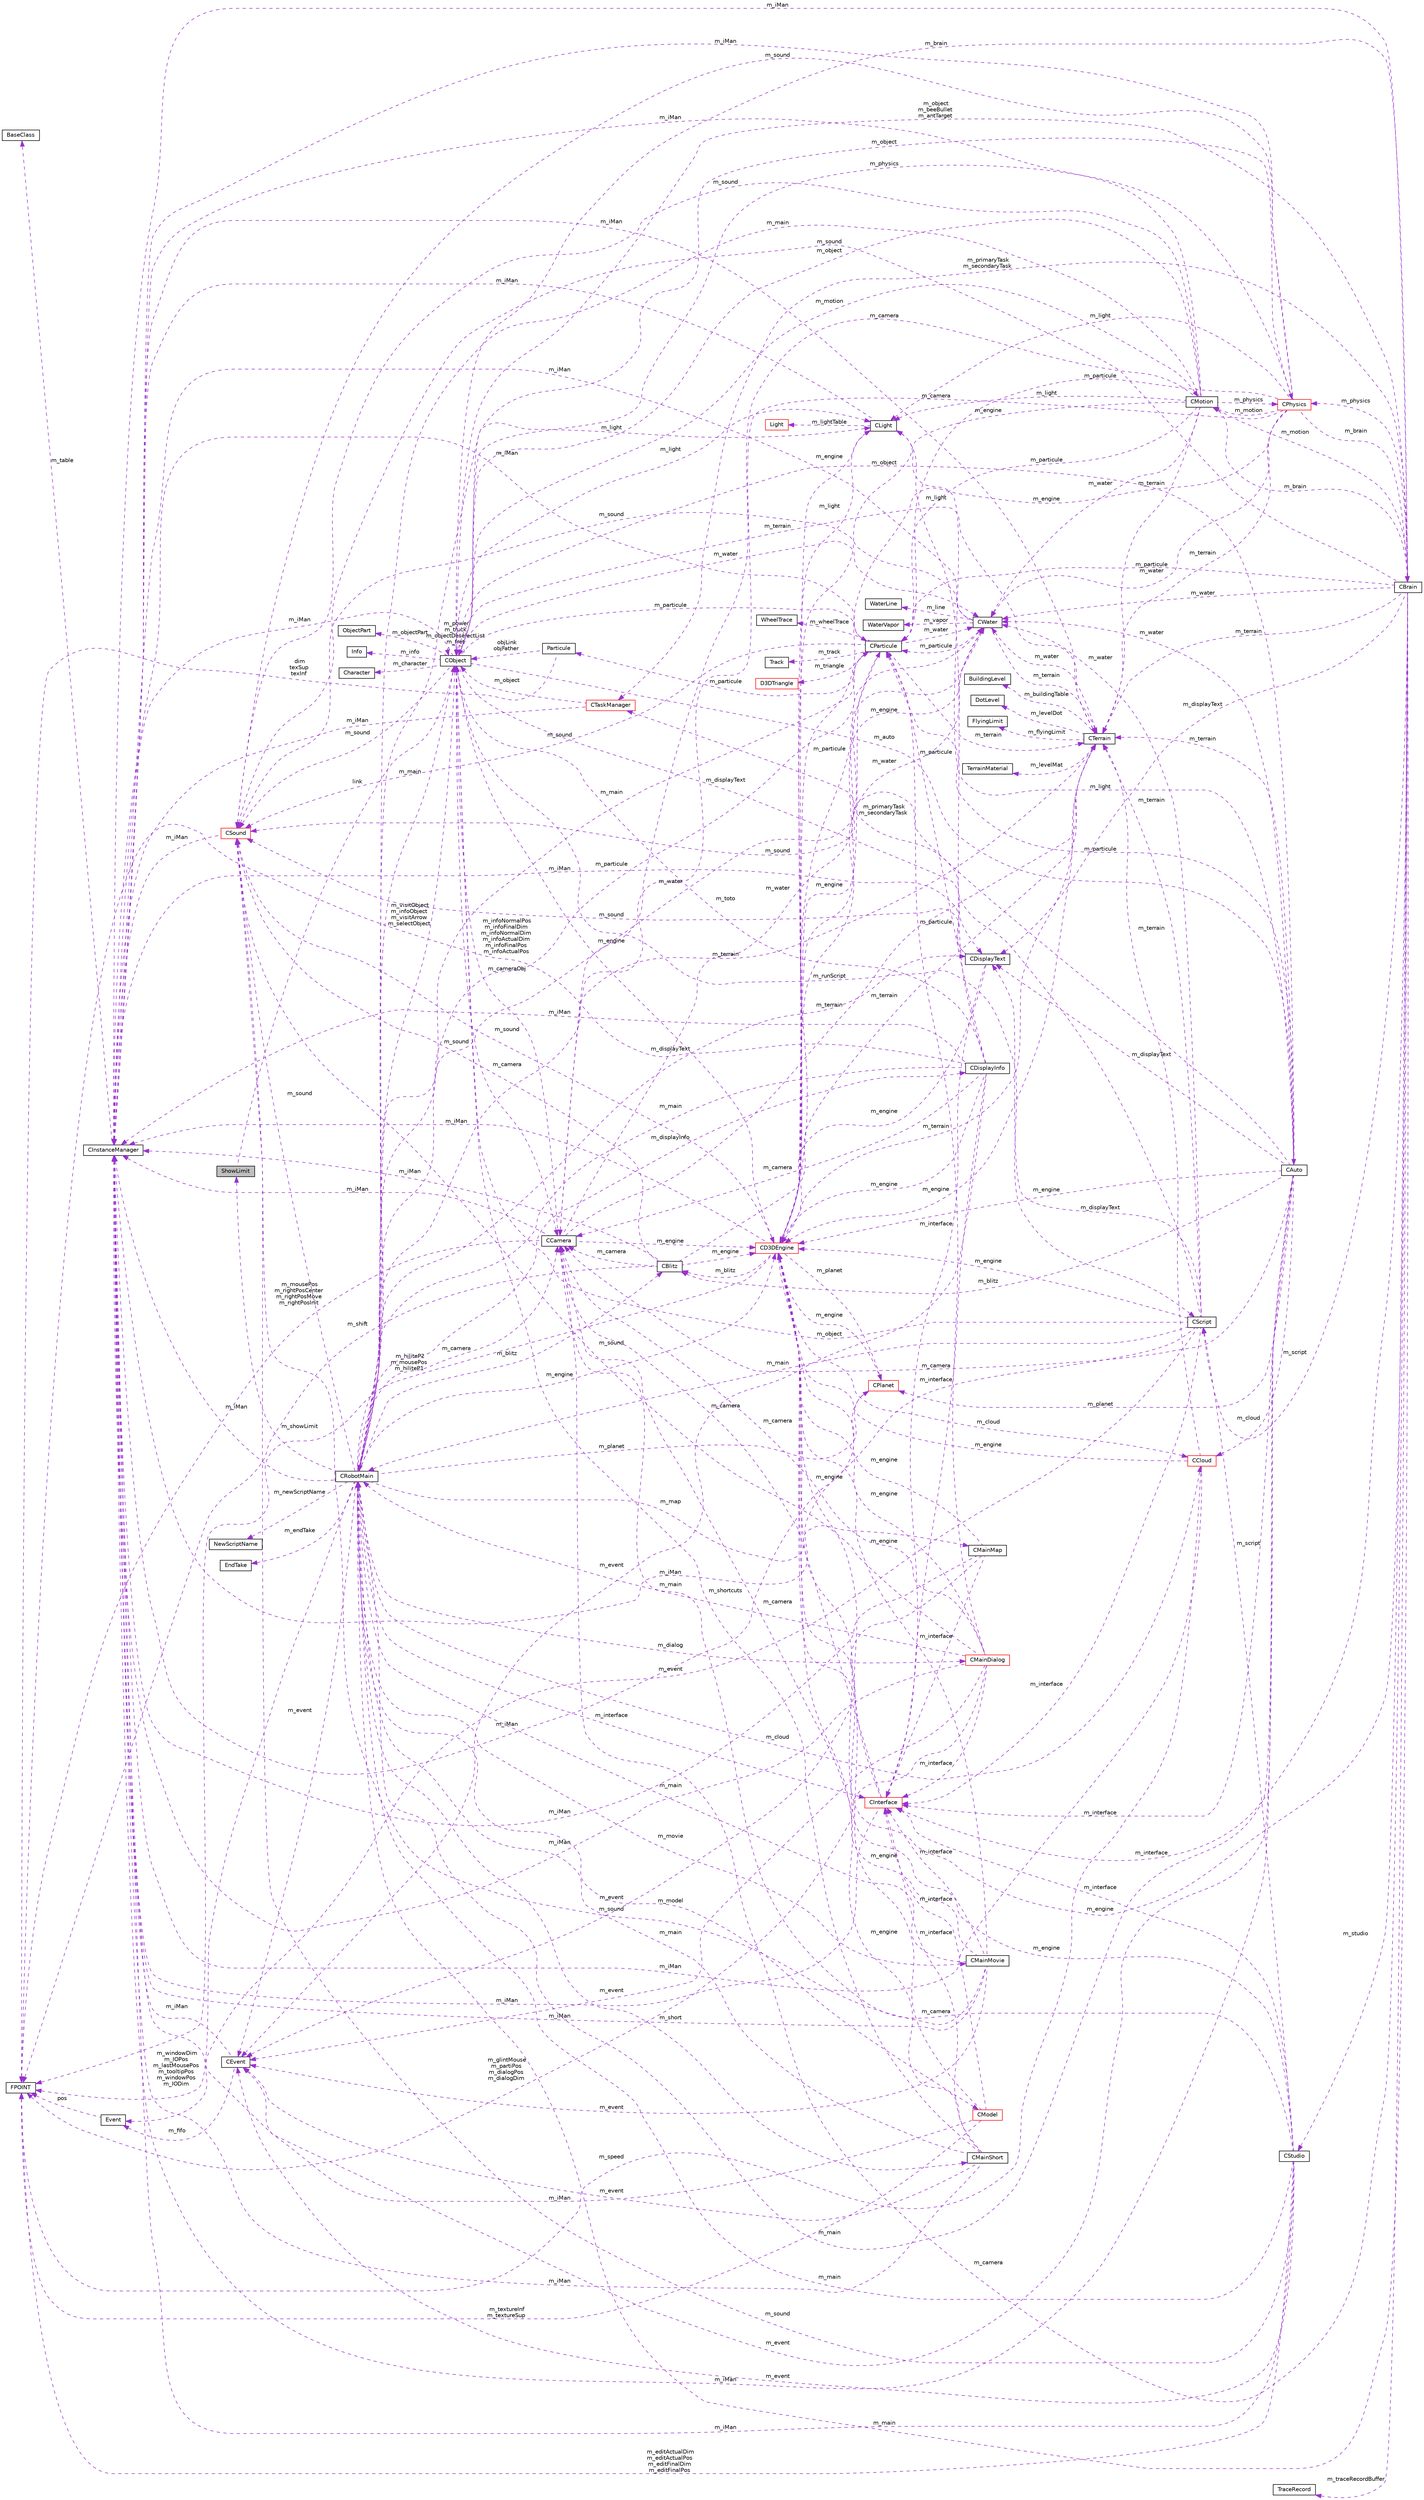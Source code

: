 digraph G
{
  edge [fontname="Helvetica",fontsize="10",labelfontname="Helvetica",labelfontsize="10"];
  node [fontname="Helvetica",fontsize="10",shape=record];
  rankdir="LR";
  Node1 [label="ShowLimit",height=0.2,width=0.4,color="black", fillcolor="grey75", style="filled" fontcolor="black"];
  Node2 -> Node1 [dir="back",color="darkorchid3",fontsize="10",style="dashed",label=" link" ,fontname="Helvetica"];
  Node2 [label="CObject",height=0.2,width=0.4,color="black", fillcolor="white", style="filled",URL="$class_c_object.html"];
  Node3 -> Node2 [dir="back",color="darkorchid3",fontsize="10",style="dashed",label=" m_particule" ,fontname="Helvetica"];
  Node3 [label="CParticule",height=0.2,width=0.4,color="black", fillcolor="white", style="filled",URL="$class_c_particule.html"];
  Node4 -> Node3 [dir="back",color="darkorchid3",fontsize="10",style="dashed",label=" m_water" ,fontname="Helvetica"];
  Node4 [label="CWater",height=0.2,width=0.4,color="black", fillcolor="white", style="filled",URL="$class_c_water.html"];
  Node3 -> Node4 [dir="back",color="darkorchid3",fontsize="10",style="dashed",label=" m_particule" ,fontname="Helvetica"];
  Node5 -> Node4 [dir="back",color="darkorchid3",fontsize="10",style="dashed",label=" m_iMan" ,fontname="Helvetica"];
  Node5 [label="CInstanceManager",height=0.2,width=0.4,color="black", fillcolor="white", style="filled",URL="$class_c_instance_manager.html"];
  Node6 -> Node5 [dir="back",color="darkorchid3",fontsize="10",style="dashed",label=" m_table" ,fontname="Helvetica"];
  Node6 [label="BaseClass",height=0.2,width=0.4,color="black", fillcolor="white", style="filled",URL="$struct_base_class.html"];
  Node7 -> Node4 [dir="back",color="darkorchid3",fontsize="10",style="dashed",label=" m_terrain" ,fontname="Helvetica"];
  Node7 [label="CTerrain",height=0.2,width=0.4,color="black", fillcolor="white", style="filled",URL="$class_c_terrain.html"];
  Node8 -> Node7 [dir="back",color="darkorchid3",fontsize="10",style="dashed",label=" m_levelMat" ,fontname="Helvetica"];
  Node8 [label="TerrainMaterial",height=0.2,width=0.4,color="black", fillcolor="white", style="filled",URL="$struct_terrain_material.html"];
  Node4 -> Node7 [dir="back",color="darkorchid3",fontsize="10",style="dashed",label=" m_water" ,fontname="Helvetica"];
  Node9 -> Node7 [dir="back",color="darkorchid3",fontsize="10",style="dashed",label=" m_buildingTable" ,fontname="Helvetica"];
  Node9 [label="BuildingLevel",height=0.2,width=0.4,color="black", fillcolor="white", style="filled",URL="$struct_building_level.html"];
  Node5 -> Node7 [dir="back",color="darkorchid3",fontsize="10",style="dashed",label=" m_iMan" ,fontname="Helvetica"];
  Node10 -> Node7 [dir="back",color="darkorchid3",fontsize="10",style="dashed",label=" m_levelDot" ,fontname="Helvetica"];
  Node10 [label="DotLevel",height=0.2,width=0.4,color="black", fillcolor="white", style="filled",URL="$struct_dot_level.html"];
  Node11 -> Node7 [dir="back",color="darkorchid3",fontsize="10",style="dashed",label=" m_engine" ,fontname="Helvetica"];
  Node11 [label="CD3DEngine",height=0.2,width=0.4,color="red", fillcolor="white", style="filled",URL="$class_c_d3_d_engine.html"];
  Node3 -> Node11 [dir="back",color="darkorchid3",fontsize="10",style="dashed",label=" m_particule" ,fontname="Helvetica"];
  Node4 -> Node11 [dir="back",color="darkorchid3",fontsize="10",style="dashed",label=" m_water" ,fontname="Helvetica"];
  Node12 -> Node11 [dir="back",color="darkorchid3",fontsize="10",style="dashed",label=" m_blitz" ,fontname="Helvetica"];
  Node12 [label="CBlitz",height=0.2,width=0.4,color="black", fillcolor="white", style="filled",URL="$class_c_blitz.html"];
  Node13 -> Node12 [dir="back",color="darkorchid3",fontsize="10",style="dashed",label=" m_camera" ,fontname="Helvetica"];
  Node13 [label="CCamera",height=0.2,width=0.4,color="black", fillcolor="white", style="filled",URL="$class_c_camera.html"];
  Node4 -> Node13 [dir="back",color="darkorchid3",fontsize="10",style="dashed",label=" m_water" ,fontname="Helvetica"];
  Node5 -> Node13 [dir="back",color="darkorchid3",fontsize="10",style="dashed",label=" m_iMan" ,fontname="Helvetica"];
  Node7 -> Node13 [dir="back",color="darkorchid3",fontsize="10",style="dashed",label=" m_terrain" ,fontname="Helvetica"];
  Node14 -> Node13 [dir="back",color="darkorchid3",fontsize="10",style="dashed",label=" m_mousePos\nm_rightPosCenter\nm_rightPosMove\nm_rightPosInit" ,fontname="Helvetica"];
  Node14 [label="FPOINT",height=0.2,width=0.4,color="black", fillcolor="white", style="filled",URL="$struct_f_p_o_i_n_t.html"];
  Node2 -> Node13 [dir="back",color="darkorchid3",fontsize="10",style="dashed",label=" m_cameraObj" ,fontname="Helvetica"];
  Node11 -> Node13 [dir="back",color="darkorchid3",fontsize="10",style="dashed",label=" m_engine" ,fontname="Helvetica"];
  Node5 -> Node12 [dir="back",color="darkorchid3",fontsize="10",style="dashed",label=" m_iMan" ,fontname="Helvetica"];
  Node7 -> Node12 [dir="back",color="darkorchid3",fontsize="10",style="dashed",label=" m_terrain" ,fontname="Helvetica"];
  Node14 -> Node12 [dir="back",color="darkorchid3",fontsize="10",style="dashed",label=" m_shift" ,fontname="Helvetica"];
  Node15 -> Node12 [dir="back",color="darkorchid3",fontsize="10",style="dashed",label=" m_sound" ,fontname="Helvetica"];
  Node15 [label="CSound",height=0.2,width=0.4,color="red", fillcolor="white", style="filled",URL="$class_c_sound.html"];
  Node5 -> Node15 [dir="back",color="darkorchid3",fontsize="10",style="dashed",label=" m_iMan" ,fontname="Helvetica"];
  Node11 -> Node12 [dir="back",color="darkorchid3",fontsize="10",style="dashed",label=" m_engine" ,fontname="Helvetica"];
  Node16 -> Node11 [dir="back",color="darkorchid3",fontsize="10",style="dashed",label=" m_light" ,fontname="Helvetica"];
  Node16 [label="CLight",height=0.2,width=0.4,color="black", fillcolor="white", style="filled",URL="$class_c_light.html"];
  Node17 -> Node16 [dir="back",color="darkorchid3",fontsize="10",style="dashed",label=" m_lightTable" ,fontname="Helvetica"];
  Node17 [label="Light",height=0.2,width=0.4,color="red", fillcolor="white", style="filled",URL="$struct_light.html"];
  Node5 -> Node16 [dir="back",color="darkorchid3",fontsize="10",style="dashed",label=" m_iMan" ,fontname="Helvetica"];
  Node11 -> Node16 [dir="back",color="darkorchid3",fontsize="10",style="dashed",label=" m_engine" ,fontname="Helvetica"];
  Node18 -> Node11 [dir="back",color="darkorchid3",fontsize="10",style="dashed",label=" m_cloud" ,fontname="Helvetica"];
  Node18 [label="CCloud",height=0.2,width=0.4,color="red", fillcolor="white", style="filled",URL="$class_c_cloud.html"];
  Node5 -> Node18 [dir="back",color="darkorchid3",fontsize="10",style="dashed",label=" m_iMan" ,fontname="Helvetica"];
  Node7 -> Node18 [dir="back",color="darkorchid3",fontsize="10",style="dashed",label=" m_terrain" ,fontname="Helvetica"];
  Node14 -> Node18 [dir="back",color="darkorchid3",fontsize="10",style="dashed",label=" m_speed" ,fontname="Helvetica"];
  Node11 -> Node18 [dir="back",color="darkorchid3",fontsize="10",style="dashed",label=" m_engine" ,fontname="Helvetica"];
  Node5 -> Node11 [dir="back",color="darkorchid3",fontsize="10",style="dashed",label=" m_iMan" ,fontname="Helvetica"];
  Node7 -> Node11 [dir="back",color="darkorchid3",fontsize="10",style="dashed",label=" m_terrain" ,fontname="Helvetica"];
  Node14 -> Node11 [dir="back",color="darkorchid3",fontsize="10",style="dashed",label=" m_hiliteP2\nm_mousePos\nm_hiliteP1" ,fontname="Helvetica"];
  Node15 -> Node11 [dir="back",color="darkorchid3",fontsize="10",style="dashed",label=" m_sound" ,fontname="Helvetica"];
  Node19 -> Node11 [dir="back",color="darkorchid3",fontsize="10",style="dashed",label=" m_planet" ,fontname="Helvetica"];
  Node19 [label="CPlanet",height=0.2,width=0.4,color="red", fillcolor="white", style="filled",URL="$class_c_planet.html"];
  Node5 -> Node19 [dir="back",color="darkorchid3",fontsize="10",style="dashed",label=" m_iMan" ,fontname="Helvetica"];
  Node11 -> Node19 [dir="back",color="darkorchid3",fontsize="10",style="dashed",label=" m_engine" ,fontname="Helvetica"];
  Node20 -> Node7 [dir="back",color="darkorchid3",fontsize="10",style="dashed",label=" m_flyingLimit" ,fontname="Helvetica"];
  Node20 [label="FlyingLimit",height=0.2,width=0.4,color="black", fillcolor="white", style="filled",URL="$struct_flying_limit.html"];
  Node21 -> Node4 [dir="back",color="darkorchid3",fontsize="10",style="dashed",label=" m_line" ,fontname="Helvetica"];
  Node21 [label="WaterLine",height=0.2,width=0.4,color="black", fillcolor="white", style="filled",URL="$struct_water_line.html"];
  Node15 -> Node4 [dir="back",color="darkorchid3",fontsize="10",style="dashed",label=" m_sound" ,fontname="Helvetica"];
  Node22 -> Node4 [dir="back",color="darkorchid3",fontsize="10",style="dashed",label=" m_vapor" ,fontname="Helvetica"];
  Node22 [label="WaterVapor",height=0.2,width=0.4,color="black", fillcolor="white", style="filled",URL="$struct_water_vapor.html"];
  Node11 -> Node4 [dir="back",color="darkorchid3",fontsize="10",style="dashed",label=" m_engine" ,fontname="Helvetica"];
  Node23 -> Node3 [dir="back",color="darkorchid3",fontsize="10",style="dashed",label=" m_main" ,fontname="Helvetica"];
  Node23 [label="CRobotMain",height=0.2,width=0.4,color="black", fillcolor="white", style="filled",URL="$class_c_robot_main.html"];
  Node3 -> Node23 [dir="back",color="darkorchid3",fontsize="10",style="dashed",label=" m_particule" ,fontname="Helvetica"];
  Node4 -> Node23 [dir="back",color="darkorchid3",fontsize="10",style="dashed",label=" m_water" ,fontname="Helvetica"];
  Node1 -> Node23 [dir="back",color="darkorchid3",fontsize="10",style="dashed",label=" m_showLimit" ,fontname="Helvetica"];
  Node16 -> Node23 [dir="back",color="darkorchid3",fontsize="10",style="dashed",label=" m_light" ,fontname="Helvetica"];
  Node12 -> Node23 [dir="back",color="darkorchid3",fontsize="10",style="dashed",label=" m_blitz" ,fontname="Helvetica"];
  Node18 -> Node23 [dir="back",color="darkorchid3",fontsize="10",style="dashed",label=" m_cloud" ,fontname="Helvetica"];
  Node24 -> Node23 [dir="back",color="darkorchid3",fontsize="10",style="dashed",label=" m_dialog" ,fontname="Helvetica"];
  Node24 [label="CMainDialog",height=0.2,width=0.4,color="red", fillcolor="white", style="filled",URL="$class_c_main_dialog.html"];
  Node3 -> Node24 [dir="back",color="darkorchid3",fontsize="10",style="dashed",label=" m_particule" ,fontname="Helvetica"];
  Node13 -> Node24 [dir="back",color="darkorchid3",fontsize="10",style="dashed",label=" m_camera" ,fontname="Helvetica"];
  Node25 -> Node24 [dir="back",color="darkorchid3",fontsize="10",style="dashed",label=" m_interface" ,fontname="Helvetica"];
  Node25 [label="CInterface",height=0.2,width=0.4,color="red", fillcolor="white", style="filled",URL="$class_c_interface.html"];
  Node13 -> Node25 [dir="back",color="darkorchid3",fontsize="10",style="dashed",label=" m_camera" ,fontname="Helvetica"];
  Node5 -> Node25 [dir="back",color="darkorchid3",fontsize="10",style="dashed",label=" m_iMan" ,fontname="Helvetica"];
  Node11 -> Node25 [dir="back",color="darkorchid3",fontsize="10",style="dashed",label=" m_engine" ,fontname="Helvetica"];
  Node23 -> Node24 [dir="back",color="darkorchid3",fontsize="10",style="dashed",label=" m_main" ,fontname="Helvetica"];
  Node5 -> Node24 [dir="back",color="darkorchid3",fontsize="10",style="dashed",label=" m_iMan" ,fontname="Helvetica"];
  Node26 -> Node24 [dir="back",color="darkorchid3",fontsize="10",style="dashed",label=" m_event" ,fontname="Helvetica"];
  Node26 [label="CEvent",height=0.2,width=0.4,color="black", fillcolor="white", style="filled",URL="$class_c_event.html"];
  Node5 -> Node26 [dir="back",color="darkorchid3",fontsize="10",style="dashed",label=" m_iMan" ,fontname="Helvetica"];
  Node27 -> Node26 [dir="back",color="darkorchid3",fontsize="10",style="dashed",label=" m_fifo" ,fontname="Helvetica"];
  Node27 [label="Event",height=0.2,width=0.4,color="black", fillcolor="white", style="filled",URL="$struct_event.html"];
  Node14 -> Node27 [dir="back",color="darkorchid3",fontsize="10",style="dashed",label=" pos" ,fontname="Helvetica"];
  Node14 -> Node24 [dir="back",color="darkorchid3",fontsize="10",style="dashed",label=" m_glintMouse\nm_partiPos\nm_dialogPos\nm_dialogDim" ,fontname="Helvetica"];
  Node15 -> Node24 [dir="back",color="darkorchid3",fontsize="10",style="dashed",label=" m_sound" ,fontname="Helvetica"];
  Node11 -> Node24 [dir="back",color="darkorchid3",fontsize="10",style="dashed",label=" m_engine" ,fontname="Helvetica"];
  Node13 -> Node23 [dir="back",color="darkorchid3",fontsize="10",style="dashed",label=" m_camera" ,fontname="Helvetica"];
  Node28 -> Node23 [dir="back",color="darkorchid3",fontsize="10",style="dashed",label=" m_movie" ,fontname="Helvetica"];
  Node28 [label="CMainMovie",height=0.2,width=0.4,color="black", fillcolor="white", style="filled",URL="$class_c_main_movie.html"];
  Node13 -> Node28 [dir="back",color="darkorchid3",fontsize="10",style="dashed",label=" m_camera" ,fontname="Helvetica"];
  Node23 -> Node28 [dir="back",color="darkorchid3",fontsize="10",style="dashed",label=" m_main" ,fontname="Helvetica"];
  Node25 -> Node28 [dir="back",color="darkorchid3",fontsize="10",style="dashed",label=" m_interface" ,fontname="Helvetica"];
  Node5 -> Node28 [dir="back",color="darkorchid3",fontsize="10",style="dashed",label=" m_iMan" ,fontname="Helvetica"];
  Node26 -> Node28 [dir="back",color="darkorchid3",fontsize="10",style="dashed",label=" m_event" ,fontname="Helvetica"];
  Node15 -> Node28 [dir="back",color="darkorchid3",fontsize="10",style="dashed",label=" m_sound" ,fontname="Helvetica"];
  Node11 -> Node28 [dir="back",color="darkorchid3",fontsize="10",style="dashed",label=" m_engine" ,fontname="Helvetica"];
  Node29 -> Node23 [dir="back",color="darkorchid3",fontsize="10",style="dashed",label=" m_displayText" ,fontname="Helvetica"];
  Node29 [label="CDisplayText",height=0.2,width=0.4,color="black", fillcolor="white", style="filled",URL="$class_c_display_text.html"];
  Node25 -> Node29 [dir="back",color="darkorchid3",fontsize="10",style="dashed",label=" m_interface" ,fontname="Helvetica"];
  Node5 -> Node29 [dir="back",color="darkorchid3",fontsize="10",style="dashed",label=" m_iMan" ,fontname="Helvetica"];
  Node15 -> Node29 [dir="back",color="darkorchid3",fontsize="10",style="dashed",label=" m_sound" ,fontname="Helvetica"];
  Node11 -> Node29 [dir="back",color="darkorchid3",fontsize="10",style="dashed",label=" m_engine" ,fontname="Helvetica"];
  Node25 -> Node23 [dir="back",color="darkorchid3",fontsize="10",style="dashed",label=" m_interface" ,fontname="Helvetica"];
  Node30 -> Node23 [dir="back",color="darkorchid3",fontsize="10",style="dashed",label=" m_model" ,fontname="Helvetica"];
  Node30 [label="CModel",height=0.2,width=0.4,color="red", fillcolor="white", style="filled",URL="$class_c_model.html"];
  Node25 -> Node30 [dir="back",color="darkorchid3",fontsize="10",style="dashed",label=" m_interface" ,fontname="Helvetica"];
  Node5 -> Node30 [dir="back",color="darkorchid3",fontsize="10",style="dashed",label=" m_iMan" ,fontname="Helvetica"];
  Node14 -> Node30 [dir="back",color="darkorchid3",fontsize="10",style="dashed",label=" m_textureInf\nm_textureSup" ,fontname="Helvetica"];
  Node11 -> Node30 [dir="back",color="darkorchid3",fontsize="10",style="dashed",label=" m_engine" ,fontname="Helvetica"];
  Node5 -> Node23 [dir="back",color="darkorchid3",fontsize="10",style="dashed",label=" m_iMan" ,fontname="Helvetica"];
  Node31 -> Node23 [dir="back",color="darkorchid3",fontsize="10",style="dashed",label=" m_newScriptName" ,fontname="Helvetica"];
  Node31 [label="NewScriptName",height=0.2,width=0.4,color="black", fillcolor="white", style="filled",URL="$struct_new_script_name.html"];
  Node26 -> Node23 [dir="back",color="darkorchid3",fontsize="10",style="dashed",label=" m_event" ,fontname="Helvetica"];
  Node7 -> Node23 [dir="back",color="darkorchid3",fontsize="10",style="dashed",label=" m_terrain" ,fontname="Helvetica"];
  Node14 -> Node23 [dir="back",color="darkorchid3",fontsize="10",style="dashed",label=" m_windowDim\nm_IOPos\nm_lastMousePos\nm_tooltipPos\nm_windowPos\nm_IODim" ,fontname="Helvetica"];
  Node32 -> Node23 [dir="back",color="darkorchid3",fontsize="10",style="dashed",label=" m_short" ,fontname="Helvetica"];
  Node32 [label="CMainShort",height=0.2,width=0.4,color="black", fillcolor="white", style="filled",URL="$class_c_main_short.html"];
  Node23 -> Node32 [dir="back",color="darkorchid3",fontsize="10",style="dashed",label=" m_main" ,fontname="Helvetica"];
  Node25 -> Node32 [dir="back",color="darkorchid3",fontsize="10",style="dashed",label=" m_interface" ,fontname="Helvetica"];
  Node5 -> Node32 [dir="back",color="darkorchid3",fontsize="10",style="dashed",label=" m_iMan" ,fontname="Helvetica"];
  Node26 -> Node32 [dir="back",color="darkorchid3",fontsize="10",style="dashed",label=" m_event" ,fontname="Helvetica"];
  Node2 -> Node32 [dir="back",color="darkorchid3",fontsize="10",style="dashed",label=" m_shortcuts" ,fontname="Helvetica"];
  Node11 -> Node32 [dir="back",color="darkorchid3",fontsize="10",style="dashed",label=" m_engine" ,fontname="Helvetica"];
  Node15 -> Node23 [dir="back",color="darkorchid3",fontsize="10",style="dashed",label=" m_sound" ,fontname="Helvetica"];
  Node19 -> Node23 [dir="back",color="darkorchid3",fontsize="10",style="dashed",label=" m_planet" ,fontname="Helvetica"];
  Node2 -> Node23 [dir="back",color="darkorchid3",fontsize="10",style="dashed",label=" m_visitObject\nm_infoObject\nm_visitArrow\nm_selectObject" ,fontname="Helvetica"];
  Node11 -> Node23 [dir="back",color="darkorchid3",fontsize="10",style="dashed",label=" m_engine" ,fontname="Helvetica"];
  Node33 -> Node23 [dir="back",color="darkorchid3",fontsize="10",style="dashed",label=" m_endTake" ,fontname="Helvetica"];
  Node33 [label="EndTake",height=0.2,width=0.4,color="black", fillcolor="white", style="filled",URL="$struct_end_take.html"];
  Node34 -> Node23 [dir="back",color="darkorchid3",fontsize="10",style="dashed",label=" m_displayInfo" ,fontname="Helvetica"];
  Node34 [label="CDisplayInfo",height=0.2,width=0.4,color="black", fillcolor="white", style="filled",URL="$class_c_display_info.html"];
  Node3 -> Node34 [dir="back",color="darkorchid3",fontsize="10",style="dashed",label=" m_particule" ,fontname="Helvetica"];
  Node16 -> Node34 [dir="back",color="darkorchid3",fontsize="10",style="dashed",label=" m_light" ,fontname="Helvetica"];
  Node13 -> Node34 [dir="back",color="darkorchid3",fontsize="10",style="dashed",label=" m_camera" ,fontname="Helvetica"];
  Node25 -> Node34 [dir="back",color="darkorchid3",fontsize="10",style="dashed",label=" m_interface" ,fontname="Helvetica"];
  Node23 -> Node34 [dir="back",color="darkorchid3",fontsize="10",style="dashed",label=" m_main" ,fontname="Helvetica"];
  Node5 -> Node34 [dir="back",color="darkorchid3",fontsize="10",style="dashed",label=" m_iMan" ,fontname="Helvetica"];
  Node26 -> Node34 [dir="back",color="darkorchid3",fontsize="10",style="dashed",label=" m_event" ,fontname="Helvetica"];
  Node14 -> Node34 [dir="back",color="darkorchid3",fontsize="10",style="dashed",label=" m_infoNormalPos\nm_infoFinalDim\nm_infoNormalDim\nm_infoActualDim\nm_infoFinalPos\nm_infoActualPos" ,fontname="Helvetica"];
  Node2 -> Node34 [dir="back",color="darkorchid3",fontsize="10",style="dashed",label=" m_toto" ,fontname="Helvetica"];
  Node11 -> Node34 [dir="back",color="darkorchid3",fontsize="10",style="dashed",label=" m_engine" ,fontname="Helvetica"];
  Node35 -> Node23 [dir="back",color="darkorchid3",fontsize="10",style="dashed",label=" m_map" ,fontname="Helvetica"];
  Node35 [label="CMainMap",height=0.2,width=0.4,color="black", fillcolor="white", style="filled",URL="$class_c_main_map.html"];
  Node25 -> Node35 [dir="back",color="darkorchid3",fontsize="10",style="dashed",label=" m_interface" ,fontname="Helvetica"];
  Node5 -> Node35 [dir="back",color="darkorchid3",fontsize="10",style="dashed",label=" m_iMan" ,fontname="Helvetica"];
  Node26 -> Node35 [dir="back",color="darkorchid3",fontsize="10",style="dashed",label=" m_event" ,fontname="Helvetica"];
  Node11 -> Node35 [dir="back",color="darkorchid3",fontsize="10",style="dashed",label=" m_engine" ,fontname="Helvetica"];
  Node5 -> Node3 [dir="back",color="darkorchid3",fontsize="10",style="dashed",label=" m_iMan" ,fontname="Helvetica"];
  Node36 -> Node3 [dir="back",color="darkorchid3",fontsize="10",style="dashed",label=" m_track" ,fontname="Helvetica"];
  Node36 [label="Track",height=0.2,width=0.4,color="black", fillcolor="white", style="filled",URL="$struct_track.html"];
  Node37 -> Node3 [dir="back",color="darkorchid3",fontsize="10",style="dashed",label=" m_particule" ,fontname="Helvetica"];
  Node37 [label="Particule",height=0.2,width=0.4,color="black", fillcolor="white", style="filled",URL="$struct_particule.html"];
  Node14 -> Node37 [dir="back",color="darkorchid3",fontsize="10",style="dashed",label=" dim\ntexSup\ntexInf" ,fontname="Helvetica"];
  Node2 -> Node37 [dir="back",color="darkorchid3",fontsize="10",style="dashed",label=" objLink\nobjFather" ,fontname="Helvetica"];
  Node7 -> Node3 [dir="back",color="darkorchid3",fontsize="10",style="dashed",label=" m_terrain" ,fontname="Helvetica"];
  Node15 -> Node3 [dir="back",color="darkorchid3",fontsize="10",style="dashed",label=" m_sound" ,fontname="Helvetica"];
  Node38 -> Node3 [dir="back",color="darkorchid3",fontsize="10",style="dashed",label=" m_triangle" ,fontname="Helvetica"];
  Node38 [label="D3DTriangle",height=0.2,width=0.4,color="red", fillcolor="white", style="filled",URL="$struct_d3_d_triangle.html"];
  Node11 -> Node3 [dir="back",color="darkorchid3",fontsize="10",style="dashed",label=" m_engine" ,fontname="Helvetica"];
  Node39 -> Node3 [dir="back",color="darkorchid3",fontsize="10",style="dashed",label=" m_wheelTrace" ,fontname="Helvetica"];
  Node39 [label="WheelTrace",height=0.2,width=0.4,color="black", fillcolor="white", style="filled",URL="$struct_wheel_trace.html"];
  Node40 -> Node2 [dir="back",color="darkorchid3",fontsize="10",style="dashed",label=" m_runScript" ,fontname="Helvetica"];
  Node40 [label="CScript",height=0.2,width=0.4,color="black", fillcolor="white", style="filled",URL="$class_c_script.html"];
  Node4 -> Node40 [dir="back",color="darkorchid3",fontsize="10",style="dashed",label=" m_water" ,fontname="Helvetica"];
  Node41 -> Node40 [dir="back",color="darkorchid3",fontsize="10",style="dashed",label=" m_primaryTask\nm_secondaryTask" ,fontname="Helvetica"];
  Node41 [label="CTaskManager",height=0.2,width=0.4,color="red", fillcolor="white", style="filled",URL="$class_c_task_manager.html"];
  Node5 -> Node41 [dir="back",color="darkorchid3",fontsize="10",style="dashed",label=" m_iMan" ,fontname="Helvetica"];
  Node2 -> Node41 [dir="back",color="darkorchid3",fontsize="10",style="dashed",label=" m_object" ,fontname="Helvetica"];
  Node29 -> Node40 [dir="back",color="darkorchid3",fontsize="10",style="dashed",label=" m_displayText" ,fontname="Helvetica"];
  Node23 -> Node40 [dir="back",color="darkorchid3",fontsize="10",style="dashed",label=" m_main" ,fontname="Helvetica"];
  Node25 -> Node40 [dir="back",color="darkorchid3",fontsize="10",style="dashed",label=" m_interface" ,fontname="Helvetica"];
  Node5 -> Node40 [dir="back",color="darkorchid3",fontsize="10",style="dashed",label=" m_iMan" ,fontname="Helvetica"];
  Node27 -> Node40 [dir="back",color="darkorchid3",fontsize="10",style="dashed",label=" m_event" ,fontname="Helvetica"];
  Node7 -> Node40 [dir="back",color="darkorchid3",fontsize="10",style="dashed",label=" m_terrain" ,fontname="Helvetica"];
  Node2 -> Node40 [dir="back",color="darkorchid3",fontsize="10",style="dashed",label=" m_object" ,fontname="Helvetica"];
  Node11 -> Node40 [dir="back",color="darkorchid3",fontsize="10",style="dashed",label=" m_engine" ,fontname="Helvetica"];
  Node4 -> Node2 [dir="back",color="darkorchid3",fontsize="10",style="dashed",label=" m_water" ,fontname="Helvetica"];
  Node16 -> Node2 [dir="back",color="darkorchid3",fontsize="10",style="dashed",label=" m_light" ,fontname="Helvetica"];
  Node42 -> Node2 [dir="back",color="darkorchid3",fontsize="10",style="dashed",label=" m_brain" ,fontname="Helvetica"];
  Node42 [label="CBrain",height=0.2,width=0.4,color="black", fillcolor="white", style="filled",URL="$class_c_brain.html"];
  Node3 -> Node42 [dir="back",color="darkorchid3",fontsize="10",style="dashed",label=" m_particule" ,fontname="Helvetica"];
  Node40 -> Node42 [dir="back",color="darkorchid3",fontsize="10",style="dashed",label=" m_script" ,fontname="Helvetica"];
  Node4 -> Node42 [dir="back",color="darkorchid3",fontsize="10",style="dashed",label=" m_water" ,fontname="Helvetica"];
  Node41 -> Node42 [dir="back",color="darkorchid3",fontsize="10",style="dashed",label=" m_primaryTask\nm_secondaryTask" ,fontname="Helvetica"];
  Node13 -> Node42 [dir="back",color="darkorchid3",fontsize="10",style="dashed",label=" m_camera" ,fontname="Helvetica"];
  Node29 -> Node42 [dir="back",color="darkorchid3",fontsize="10",style="dashed",label=" m_displayText" ,fontname="Helvetica"];
  Node23 -> Node42 [dir="back",color="darkorchid3",fontsize="10",style="dashed",label=" m_main" ,fontname="Helvetica"];
  Node25 -> Node42 [dir="back",color="darkorchid3",fontsize="10",style="dashed",label=" m_interface" ,fontname="Helvetica"];
  Node5 -> Node42 [dir="back",color="darkorchid3",fontsize="10",style="dashed",label=" m_iMan" ,fontname="Helvetica"];
  Node7 -> Node42 [dir="back",color="darkorchid3",fontsize="10",style="dashed",label=" m_terrain" ,fontname="Helvetica"];
  Node43 -> Node42 [dir="back",color="darkorchid3",fontsize="10",style="dashed",label=" m_physics" ,fontname="Helvetica"];
  Node43 [label="CPhysics",height=0.2,width=0.4,color="red", fillcolor="white", style="filled",URL="$class_c_physics.html"];
  Node3 -> Node43 [dir="back",color="darkorchid3",fontsize="10",style="dashed",label=" m_particule" ,fontname="Helvetica"];
  Node4 -> Node43 [dir="back",color="darkorchid3",fontsize="10",style="dashed",label=" m_water" ,fontname="Helvetica"];
  Node16 -> Node43 [dir="back",color="darkorchid3",fontsize="10",style="dashed",label=" m_light" ,fontname="Helvetica"];
  Node42 -> Node43 [dir="back",color="darkorchid3",fontsize="10",style="dashed",label=" m_brain" ,fontname="Helvetica"];
  Node13 -> Node43 [dir="back",color="darkorchid3",fontsize="10",style="dashed",label=" m_camera" ,fontname="Helvetica"];
  Node5 -> Node43 [dir="back",color="darkorchid3",fontsize="10",style="dashed",label=" m_iMan" ,fontname="Helvetica"];
  Node7 -> Node43 [dir="back",color="darkorchid3",fontsize="10",style="dashed",label=" m_terrain" ,fontname="Helvetica"];
  Node15 -> Node43 [dir="back",color="darkorchid3",fontsize="10",style="dashed",label=" m_sound" ,fontname="Helvetica"];
  Node44 -> Node43 [dir="back",color="darkorchid3",fontsize="10",style="dashed",label=" m_motion" ,fontname="Helvetica"];
  Node44 [label="CMotion",height=0.2,width=0.4,color="black", fillcolor="white", style="filled",URL="$class_c_motion.html"];
  Node3 -> Node44 [dir="back",color="darkorchid3",fontsize="10",style="dashed",label=" m_particule" ,fontname="Helvetica"];
  Node4 -> Node44 [dir="back",color="darkorchid3",fontsize="10",style="dashed",label=" m_water" ,fontname="Helvetica"];
  Node16 -> Node44 [dir="back",color="darkorchid3",fontsize="10",style="dashed",label=" m_light" ,fontname="Helvetica"];
  Node42 -> Node44 [dir="back",color="darkorchid3",fontsize="10",style="dashed",label=" m_brain" ,fontname="Helvetica"];
  Node13 -> Node44 [dir="back",color="darkorchid3",fontsize="10",style="dashed",label=" m_camera" ,fontname="Helvetica"];
  Node23 -> Node44 [dir="back",color="darkorchid3",fontsize="10",style="dashed",label=" m_main" ,fontname="Helvetica"];
  Node5 -> Node44 [dir="back",color="darkorchid3",fontsize="10",style="dashed",label=" m_iMan" ,fontname="Helvetica"];
  Node7 -> Node44 [dir="back",color="darkorchid3",fontsize="10",style="dashed",label=" m_terrain" ,fontname="Helvetica"];
  Node43 -> Node44 [dir="back",color="darkorchid3",fontsize="10",style="dashed",label=" m_physics" ,fontname="Helvetica"];
  Node15 -> Node44 [dir="back",color="darkorchid3",fontsize="10",style="dashed",label=" m_sound" ,fontname="Helvetica"];
  Node2 -> Node44 [dir="back",color="darkorchid3",fontsize="10",style="dashed",label=" m_object" ,fontname="Helvetica"];
  Node11 -> Node44 [dir="back",color="darkorchid3",fontsize="10",style="dashed",label=" m_engine" ,fontname="Helvetica"];
  Node2 -> Node43 [dir="back",color="darkorchid3",fontsize="10",style="dashed",label=" m_object" ,fontname="Helvetica"];
  Node11 -> Node43 [dir="back",color="darkorchid3",fontsize="10",style="dashed",label=" m_engine" ,fontname="Helvetica"];
  Node15 -> Node42 [dir="back",color="darkorchid3",fontsize="10",style="dashed",label=" m_sound" ,fontname="Helvetica"];
  Node45 -> Node42 [dir="back",color="darkorchid3",fontsize="10",style="dashed",label=" m_studio" ,fontname="Helvetica"];
  Node45 [label="CStudio",height=0.2,width=0.4,color="black", fillcolor="white", style="filled",URL="$class_c_studio.html"];
  Node40 -> Node45 [dir="back",color="darkorchid3",fontsize="10",style="dashed",label=" m_script" ,fontname="Helvetica"];
  Node13 -> Node45 [dir="back",color="darkorchid3",fontsize="10",style="dashed",label=" m_camera" ,fontname="Helvetica"];
  Node25 -> Node45 [dir="back",color="darkorchid3",fontsize="10",style="dashed",label=" m_interface" ,fontname="Helvetica"];
  Node23 -> Node45 [dir="back",color="darkorchid3",fontsize="10",style="dashed",label=" m_main" ,fontname="Helvetica"];
  Node5 -> Node45 [dir="back",color="darkorchid3",fontsize="10",style="dashed",label=" m_iMan" ,fontname="Helvetica"];
  Node26 -> Node45 [dir="back",color="darkorchid3",fontsize="10",style="dashed",label=" m_event" ,fontname="Helvetica"];
  Node14 -> Node45 [dir="back",color="darkorchid3",fontsize="10",style="dashed",label=" m_editActualDim\nm_editActualPos\nm_editFinalDim\nm_editFinalPos" ,fontname="Helvetica"];
  Node15 -> Node45 [dir="back",color="darkorchid3",fontsize="10",style="dashed",label=" m_sound" ,fontname="Helvetica"];
  Node11 -> Node45 [dir="back",color="darkorchid3",fontsize="10",style="dashed",label=" m_engine" ,fontname="Helvetica"];
  Node44 -> Node42 [dir="back",color="darkorchid3",fontsize="10",style="dashed",label=" m_motion" ,fontname="Helvetica"];
  Node2 -> Node42 [dir="back",color="darkorchid3",fontsize="10",style="dashed",label=" m_object\nm_beeBullet\nm_antTarget" ,fontname="Helvetica"];
  Node11 -> Node42 [dir="back",color="darkorchid3",fontsize="10",style="dashed",label=" m_engine" ,fontname="Helvetica"];
  Node46 -> Node42 [dir="back",color="darkorchid3",fontsize="10",style="dashed",label=" m_traceRecordBuffer" ,fontname="Helvetica"];
  Node46 [label="TraceRecord",height=0.2,width=0.4,color="black", fillcolor="white", style="filled",URL="$struct_trace_record.html"];
  Node13 -> Node2 [dir="back",color="darkorchid3",fontsize="10",style="dashed",label=" m_camera" ,fontname="Helvetica"];
  Node29 -> Node2 [dir="back",color="darkorchid3",fontsize="10",style="dashed",label=" m_displayText" ,fontname="Helvetica"];
  Node47 -> Node2 [dir="back",color="darkorchid3",fontsize="10",style="dashed",label=" m_objectPart" ,fontname="Helvetica"];
  Node47 [label="ObjectPart",height=0.2,width=0.4,color="black", fillcolor="white", style="filled",URL="$struct_object_part.html"];
  Node23 -> Node2 [dir="back",color="darkorchid3",fontsize="10",style="dashed",label=" m_main" ,fontname="Helvetica"];
  Node5 -> Node2 [dir="back",color="darkorchid3",fontsize="10",style="dashed",label=" m_iMan" ,fontname="Helvetica"];
  Node7 -> Node2 [dir="back",color="darkorchid3",fontsize="10",style="dashed",label=" m_terrain" ,fontname="Helvetica"];
  Node43 -> Node2 [dir="back",color="darkorchid3",fontsize="10",style="dashed",label=" m_physics" ,fontname="Helvetica"];
  Node48 -> Node2 [dir="back",color="darkorchid3",fontsize="10",style="dashed",label=" m_info" ,fontname="Helvetica"];
  Node48 [label="Info",height=0.2,width=0.4,color="black", fillcolor="white", style="filled",URL="$struct_info.html"];
  Node15 -> Node2 [dir="back",color="darkorchid3",fontsize="10",style="dashed",label=" m_sound" ,fontname="Helvetica"];
  Node49 -> Node2 [dir="back",color="darkorchid3",fontsize="10",style="dashed",label=" m_auto" ,fontname="Helvetica"];
  Node49 [label="CAuto",height=0.2,width=0.4,color="black", fillcolor="white", style="filled",URL="$class_c_auto.html"];
  Node3 -> Node49 [dir="back",color="darkorchid3",fontsize="10",style="dashed",label=" m_particule" ,fontname="Helvetica"];
  Node4 -> Node49 [dir="back",color="darkorchid3",fontsize="10",style="dashed",label=" m_water" ,fontname="Helvetica"];
  Node12 -> Node49 [dir="back",color="darkorchid3",fontsize="10",style="dashed",label=" m_blitz" ,fontname="Helvetica"];
  Node16 -> Node49 [dir="back",color="darkorchid3",fontsize="10",style="dashed",label=" m_light" ,fontname="Helvetica"];
  Node18 -> Node49 [dir="back",color="darkorchid3",fontsize="10",style="dashed",label=" m_cloud" ,fontname="Helvetica"];
  Node13 -> Node49 [dir="back",color="darkorchid3",fontsize="10",style="dashed",label=" m_camera" ,fontname="Helvetica"];
  Node29 -> Node49 [dir="back",color="darkorchid3",fontsize="10",style="dashed",label=" m_displayText" ,fontname="Helvetica"];
  Node23 -> Node49 [dir="back",color="darkorchid3",fontsize="10",style="dashed",label=" m_main" ,fontname="Helvetica"];
  Node25 -> Node49 [dir="back",color="darkorchid3",fontsize="10",style="dashed",label=" m_interface" ,fontname="Helvetica"];
  Node5 -> Node49 [dir="back",color="darkorchid3",fontsize="10",style="dashed",label=" m_iMan" ,fontname="Helvetica"];
  Node26 -> Node49 [dir="back",color="darkorchid3",fontsize="10",style="dashed",label=" m_event" ,fontname="Helvetica"];
  Node7 -> Node49 [dir="back",color="darkorchid3",fontsize="10",style="dashed",label=" m_terrain" ,fontname="Helvetica"];
  Node15 -> Node49 [dir="back",color="darkorchid3",fontsize="10",style="dashed",label=" m_sound" ,fontname="Helvetica"];
  Node19 -> Node49 [dir="back",color="darkorchid3",fontsize="10",style="dashed",label=" m_planet" ,fontname="Helvetica"];
  Node2 -> Node49 [dir="back",color="darkorchid3",fontsize="10",style="dashed",label=" m_object" ,fontname="Helvetica"];
  Node11 -> Node49 [dir="back",color="darkorchid3",fontsize="10",style="dashed",label=" m_engine" ,fontname="Helvetica"];
  Node44 -> Node2 [dir="back",color="darkorchid3",fontsize="10",style="dashed",label=" m_motion" ,fontname="Helvetica"];
  Node2 -> Node2 [dir="back",color="darkorchid3",fontsize="10",style="dashed",label=" m_power\nm_truck\nm_objectDeselectList\nm_fret" ,fontname="Helvetica"];
  Node50 -> Node2 [dir="back",color="darkorchid3",fontsize="10",style="dashed",label=" m_character" ,fontname="Helvetica"];
  Node50 [label="Character",height=0.2,width=0.4,color="black", fillcolor="white", style="filled",URL="$struct_character.html"];
  Node11 -> Node2 [dir="back",color="darkorchid3",fontsize="10",style="dashed",label=" m_engine" ,fontname="Helvetica"];
}

